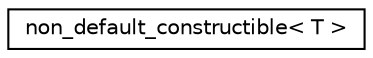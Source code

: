 digraph "Graphical Class Hierarchy"
{
  edge [fontname="Helvetica",fontsize="10",labelfontname="Helvetica",labelfontsize="10"];
  node [fontname="Helvetica",fontsize="10",shape=record];
  rankdir="LR";
  Node0 [label="non_default_constructible\< T \>",height=0.2,width=0.4,color="black", fillcolor="white", style="filled",URL="$structnon__default__constructible.html"];
}
